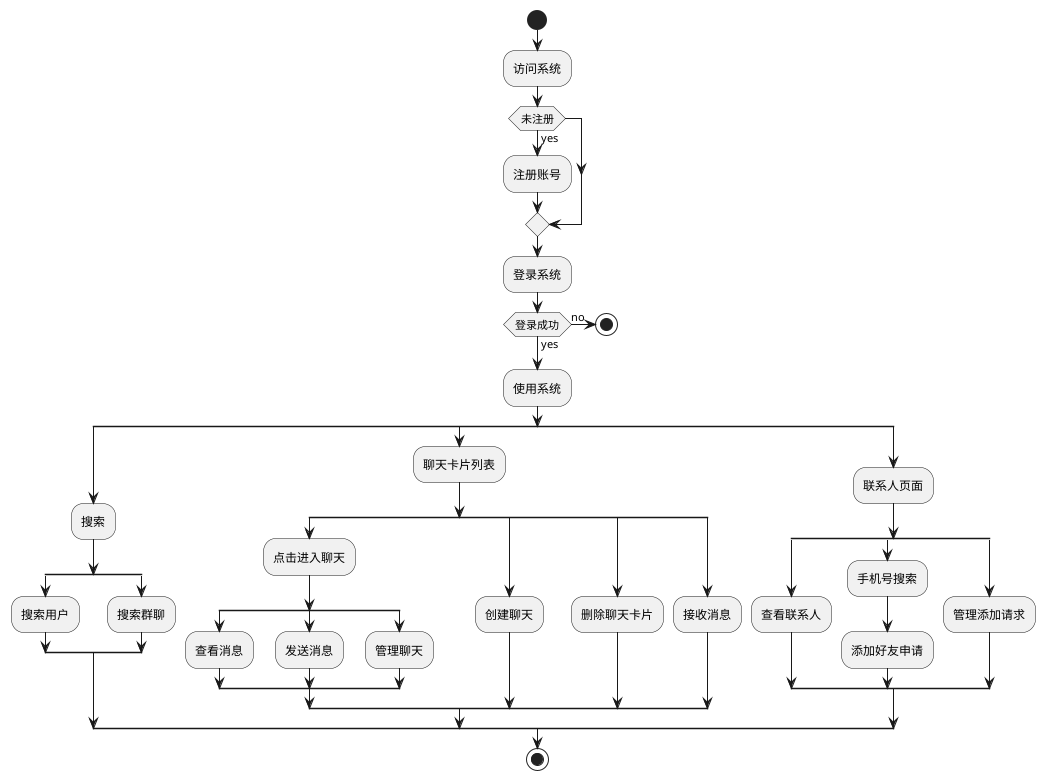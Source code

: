@startuml

start
:访问系统;
if (未注册) then (yes)
	:注册账号;
endif
:登录系统;
if (登录成功) then (yes)
else (no)
    stop
endif
:使用系统;
split
    :搜索;
    split
        :搜索用户;
    split again
        :搜索群聊;
    end split
split again
    :聊天卡片列表;
    split
        :点击进入聊天;
        split
            :查看消息;
'            :查看消息已读状态;
        split again
            :发送消息;
'            split
'                :文本消息;
'            split again
'                :图片消息;
'            split again
'                :文件消息;
'            end split
        split again
            :管理聊天;
'            split
'                :修改聊天设置;
'            split again
'                :添加群成员;
'            end split
        end split
    split again
        :创建聊天;
'        :设置聊天选项;
'        :选择群成员;
    split again
        :删除聊天卡片;
    split again
        :接收消息;
'        :更新最近消息;
'        :更新未读消息数量;
    end split
split again
    :联系人页面;
    split
        :查看联系人;
    split again
        :手机号搜索;
        :添加好友申请;
    split again
        :管理添加请求;
    end split
end split
stop

@enduml
